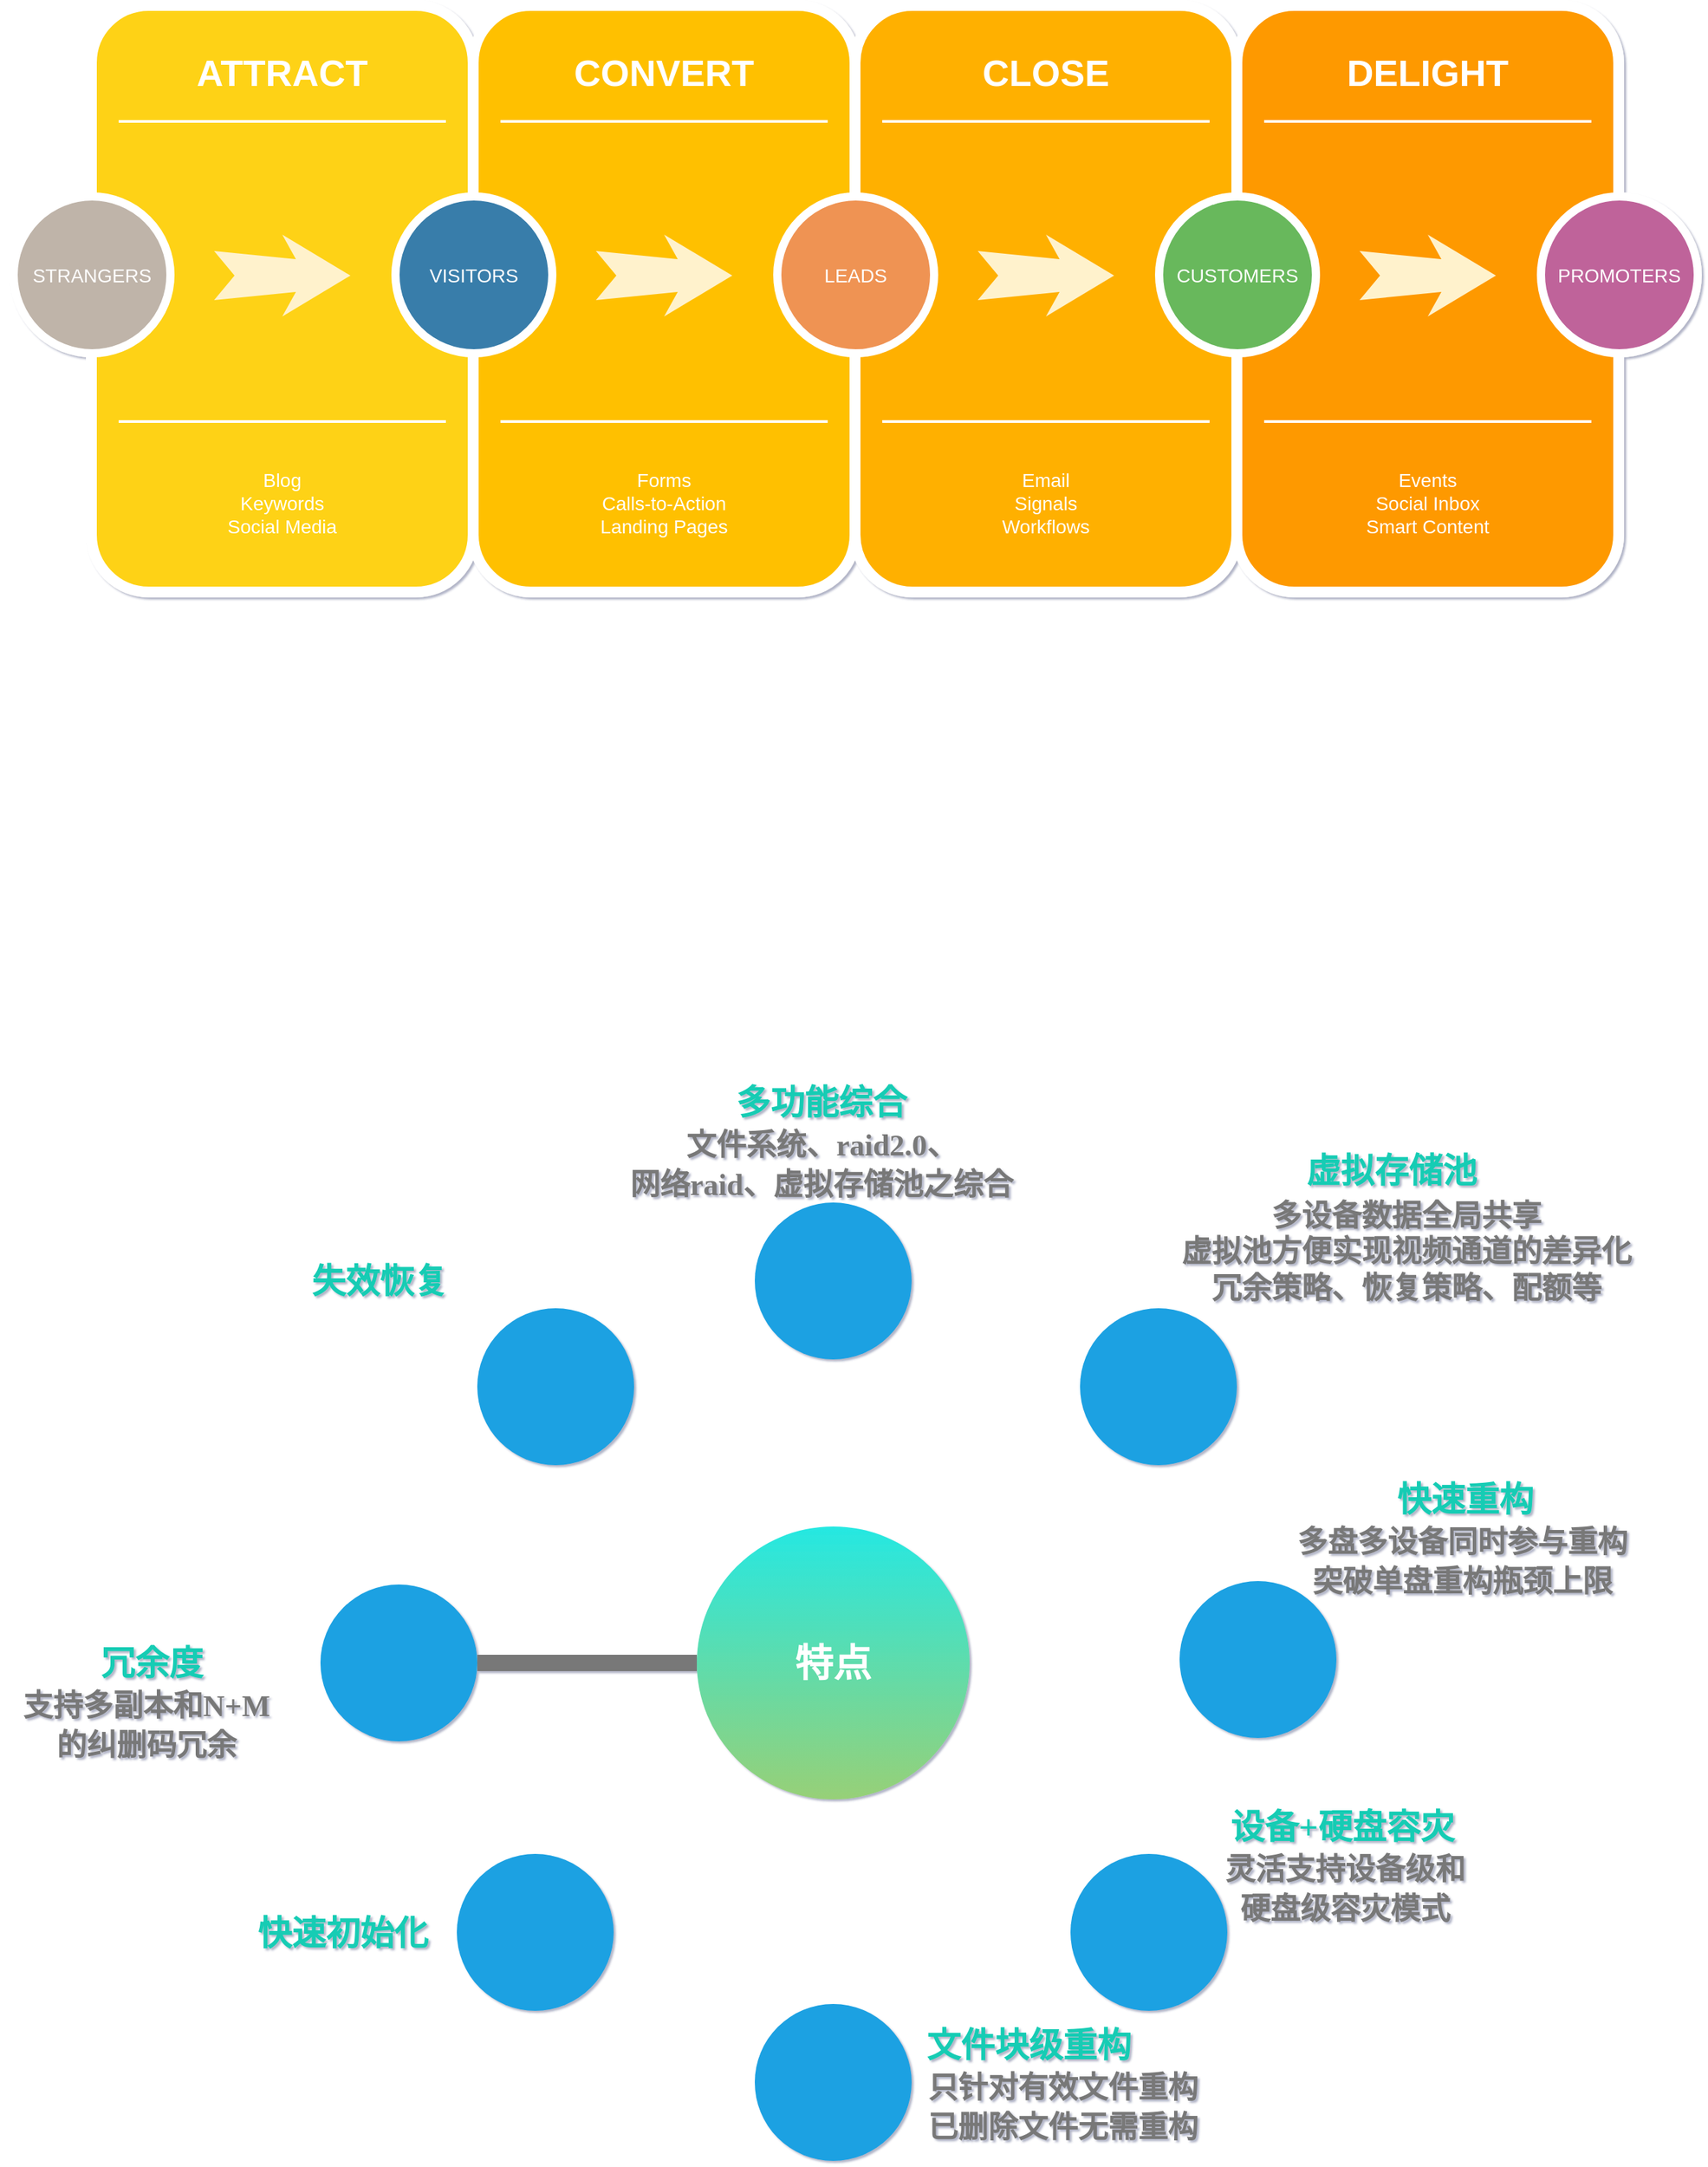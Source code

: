 <mxfile version="16.6.1" type="github">
  <diagram name="Page-1" id="12e1b939-464a-85fe-373e-61e167be1490">
    <mxGraphModel dx="2076" dy="1160" grid="1" gridSize="10" guides="1" tooltips="1" connect="1" arrows="1" fold="1" page="1" pageScale="1.5" pageWidth="1169" pageHeight="826" background="#FFFFFF" math="0" shadow="1">
      <root>
        <mxCell id="0" />
        <mxCell id="1" parent="0" />
        <mxCell id="60da8b9f42644d3a-2" value="" style="whiteSpace=wrap;html=1;rounded=1;shadow=0;strokeWidth=8;fontSize=20;align=center;fillColor=#FED217;strokeColor=#FFFFFF;" parent="1" vertex="1">
          <mxGeometry x="316" y="405" width="280" height="430" as="geometry" />
        </mxCell>
        <mxCell id="60da8b9f42644d3a-3" value="ATTRACT" style="text;html=1;strokeColor=none;fillColor=none;align=center;verticalAlign=middle;whiteSpace=wrap;rounded=0;shadow=0;fontSize=27;fontColor=#FFFFFF;fontStyle=1" parent="1" vertex="1">
          <mxGeometry x="316" y="425" width="280" height="60" as="geometry" />
        </mxCell>
        <mxCell id="60da8b9f42644d3a-4" value="Blog&lt;div&gt;Keywords&lt;/div&gt;&lt;div&gt;Social Media&lt;/div&gt;" style="text;html=1;strokeColor=none;fillColor=none;align=center;verticalAlign=middle;whiteSpace=wrap;rounded=0;shadow=0;fontSize=14;fontColor=#FFFFFF;" parent="1" vertex="1">
          <mxGeometry x="316" y="725" width="280" height="90" as="geometry" />
        </mxCell>
        <mxCell id="60da8b9f42644d3a-6" value="" style="line;strokeWidth=2;html=1;rounded=0;shadow=0;fontSize=27;align=center;fillColor=none;strokeColor=#FFFFFF;" parent="1" vertex="1">
          <mxGeometry x="336" y="485" width="240" height="10" as="geometry" />
        </mxCell>
        <mxCell id="60da8b9f42644d3a-7" value="" style="line;strokeWidth=2;html=1;rounded=0;shadow=0;fontSize=27;align=center;fillColor=none;strokeColor=#FFFFFF;" parent="1" vertex="1">
          <mxGeometry x="336" y="705" width="240" height="10" as="geometry" />
        </mxCell>
        <mxCell id="60da8b9f42644d3a-8" value="STRANGERS" style="ellipse;whiteSpace=wrap;html=1;rounded=0;shadow=0;strokeWidth=6;fontSize=14;align=center;fillColor=#BFB4A9;strokeColor=#FFFFFF;fontColor=#FFFFFF;" parent="1" vertex="1">
          <mxGeometry x="259" y="545" width="115" height="115" as="geometry" />
        </mxCell>
        <mxCell id="60da8b9f42644d3a-9" value="" style="html=1;shadow=0;dashed=0;align=center;verticalAlign=middle;shape=mxgraph.arrows2.stylisedArrow;dy=0.6;dx=40;notch=15;feather=0.4;rounded=0;strokeWidth=1;fontSize=27;strokeColor=none;fillColor=#fff2cc;" parent="1" vertex="1">
          <mxGeometry x="406" y="573" width="100" height="60" as="geometry" />
        </mxCell>
        <mxCell id="60da8b9f42644d3a-17" value="" style="whiteSpace=wrap;html=1;rounded=1;shadow=0;strokeWidth=8;fontSize=20;align=center;fillColor=#FFC001;strokeColor=#FFFFFF;" parent="1" vertex="1">
          <mxGeometry x="596" y="405" width="280" height="430" as="geometry" />
        </mxCell>
        <mxCell id="60da8b9f42644d3a-18" value="CONVERT" style="text;html=1;strokeColor=none;fillColor=none;align=center;verticalAlign=middle;whiteSpace=wrap;rounded=0;shadow=0;fontSize=27;fontColor=#FFFFFF;fontStyle=1" parent="1" vertex="1">
          <mxGeometry x="596" y="425" width="280" height="60" as="geometry" />
        </mxCell>
        <mxCell id="60da8b9f42644d3a-19" value="Forms&lt;div&gt;Calls-to-Action&lt;/div&gt;&lt;div&gt;Landing Pages&lt;/div&gt;" style="text;html=1;strokeColor=none;fillColor=none;align=center;verticalAlign=middle;whiteSpace=wrap;rounded=0;shadow=0;fontSize=14;fontColor=#FFFFFF;" parent="1" vertex="1">
          <mxGeometry x="596" y="725" width="280" height="90" as="geometry" />
        </mxCell>
        <mxCell id="60da8b9f42644d3a-20" value="" style="line;strokeWidth=2;html=1;rounded=0;shadow=0;fontSize=27;align=center;fillColor=none;strokeColor=#FFFFFF;" parent="1" vertex="1">
          <mxGeometry x="616" y="485" width="240" height="10" as="geometry" />
        </mxCell>
        <mxCell id="60da8b9f42644d3a-21" value="" style="line;strokeWidth=2;html=1;rounded=0;shadow=0;fontSize=27;align=center;fillColor=none;strokeColor=#FFFFFF;" parent="1" vertex="1">
          <mxGeometry x="616" y="705" width="240" height="10" as="geometry" />
        </mxCell>
        <mxCell id="60da8b9f42644d3a-22" value="VISITORS" style="ellipse;whiteSpace=wrap;html=1;rounded=0;shadow=0;strokeWidth=6;fontSize=14;align=center;fillColor=#397DAA;strokeColor=#FFFFFF;fontColor=#FFFFFF;" parent="1" vertex="1">
          <mxGeometry x="539" y="545" width="115" height="115" as="geometry" />
        </mxCell>
        <mxCell id="60da8b9f42644d3a-23" value="" style="html=1;shadow=0;dashed=0;align=center;verticalAlign=middle;shape=mxgraph.arrows2.stylisedArrow;dy=0.6;dx=40;notch=15;feather=0.4;rounded=0;strokeWidth=1;fontSize=27;strokeColor=none;fillColor=#fff2cc;" parent="1" vertex="1">
          <mxGeometry x="686" y="573" width="100" height="60" as="geometry" />
        </mxCell>
        <mxCell id="60da8b9f42644d3a-24" value="" style="whiteSpace=wrap;html=1;rounded=1;shadow=0;strokeWidth=8;fontSize=20;align=center;fillColor=#FFB001;strokeColor=#FFFFFF;" parent="1" vertex="1">
          <mxGeometry x="876" y="405" width="280" height="430" as="geometry" />
        </mxCell>
        <mxCell id="60da8b9f42644d3a-25" value="CLOSE" style="text;html=1;strokeColor=none;fillColor=none;align=center;verticalAlign=middle;whiteSpace=wrap;rounded=0;shadow=0;fontSize=27;fontColor=#FFFFFF;fontStyle=1" parent="1" vertex="1">
          <mxGeometry x="876" y="425" width="280" height="60" as="geometry" />
        </mxCell>
        <mxCell id="60da8b9f42644d3a-26" value="Email&lt;div&gt;Signals&lt;/div&gt;&lt;div&gt;Workflows&lt;/div&gt;" style="text;html=1;strokeColor=none;fillColor=none;align=center;verticalAlign=middle;whiteSpace=wrap;rounded=0;shadow=0;fontSize=14;fontColor=#FFFFFF;" parent="1" vertex="1">
          <mxGeometry x="876" y="725" width="280" height="90" as="geometry" />
        </mxCell>
        <mxCell id="60da8b9f42644d3a-27" value="" style="line;strokeWidth=2;html=1;rounded=0;shadow=0;fontSize=27;align=center;fillColor=none;strokeColor=#FFFFFF;" parent="1" vertex="1">
          <mxGeometry x="896" y="485" width="240" height="10" as="geometry" />
        </mxCell>
        <mxCell id="60da8b9f42644d3a-28" value="" style="line;strokeWidth=2;html=1;rounded=0;shadow=0;fontSize=27;align=center;fillColor=none;strokeColor=#FFFFFF;" parent="1" vertex="1">
          <mxGeometry x="896" y="705" width="240" height="10" as="geometry" />
        </mxCell>
        <mxCell id="60da8b9f42644d3a-29" value="LEADS" style="ellipse;whiteSpace=wrap;html=1;rounded=0;shadow=0;strokeWidth=6;fontSize=14;align=center;fillColor=#EF9353;strokeColor=#FFFFFF;fontColor=#FFFFFF;" parent="1" vertex="1">
          <mxGeometry x="819" y="545" width="115" height="115" as="geometry" />
        </mxCell>
        <mxCell id="60da8b9f42644d3a-30" value="" style="html=1;shadow=0;dashed=0;align=center;verticalAlign=middle;shape=mxgraph.arrows2.stylisedArrow;dy=0.6;dx=40;notch=15;feather=0.4;rounded=0;strokeWidth=1;fontSize=27;strokeColor=none;fillColor=#fff2cc;" parent="1" vertex="1">
          <mxGeometry x="966" y="573" width="100" height="60" as="geometry" />
        </mxCell>
        <mxCell id="60da8b9f42644d3a-31" value="" style="whiteSpace=wrap;html=1;rounded=1;shadow=0;strokeWidth=8;fontSize=20;align=center;fillColor=#FE9900;strokeColor=#FFFFFF;" parent="1" vertex="1">
          <mxGeometry x="1156" y="405" width="280" height="430" as="geometry" />
        </mxCell>
        <mxCell id="60da8b9f42644d3a-32" value="DELIGHT" style="text;html=1;strokeColor=none;fillColor=none;align=center;verticalAlign=middle;whiteSpace=wrap;rounded=0;shadow=0;fontSize=27;fontColor=#FFFFFF;fontStyle=1" parent="1" vertex="1">
          <mxGeometry x="1156" y="425" width="280" height="60" as="geometry" />
        </mxCell>
        <mxCell id="60da8b9f42644d3a-33" value="Events&lt;div&gt;Social Inbox&lt;/div&gt;&lt;div&gt;Smart Content&lt;/div&gt;" style="text;html=1;strokeColor=none;fillColor=none;align=center;verticalAlign=middle;whiteSpace=wrap;rounded=0;shadow=0;fontSize=14;fontColor=#FFFFFF;" parent="1" vertex="1">
          <mxGeometry x="1156" y="725" width="280" height="90" as="geometry" />
        </mxCell>
        <mxCell id="60da8b9f42644d3a-34" value="" style="line;strokeWidth=2;html=1;rounded=0;shadow=0;fontSize=27;align=center;fillColor=none;strokeColor=#FFFFFF;" parent="1" vertex="1">
          <mxGeometry x="1176" y="485" width="240" height="10" as="geometry" />
        </mxCell>
        <mxCell id="60da8b9f42644d3a-35" value="" style="line;strokeWidth=2;html=1;rounded=0;shadow=0;fontSize=27;align=center;fillColor=none;strokeColor=#FFFFFF;" parent="1" vertex="1">
          <mxGeometry x="1176" y="705" width="240" height="10" as="geometry" />
        </mxCell>
        <mxCell id="60da8b9f42644d3a-36" value="CUSTOMERS" style="ellipse;whiteSpace=wrap;html=1;rounded=0;shadow=0;strokeWidth=6;fontSize=14;align=center;fillColor=#68B85C;strokeColor=#FFFFFF;fontColor=#FFFFFF;" parent="1" vertex="1">
          <mxGeometry x="1099" y="545" width="115" height="115" as="geometry" />
        </mxCell>
        <mxCell id="60da8b9f42644d3a-37" value="" style="html=1;shadow=0;dashed=0;align=center;verticalAlign=middle;shape=mxgraph.arrows2.stylisedArrow;dy=0.6;dx=40;notch=15;feather=0.4;rounded=0;strokeWidth=1;fontSize=27;strokeColor=none;fillColor=#fff2cc;" parent="1" vertex="1">
          <mxGeometry x="1246" y="573" width="100" height="60" as="geometry" />
        </mxCell>
        <mxCell id="60da8b9f42644d3a-38" value="PROMOTERS" style="ellipse;whiteSpace=wrap;html=1;rounded=0;shadow=0;strokeWidth=6;fontSize=14;align=center;fillColor=#BF639A;strokeColor=#FFFFFF;fontColor=#FFFFFF;" parent="1" vertex="1">
          <mxGeometry x="1379" y="545" width="115" height="115" as="geometry" />
        </mxCell>
        <mxCell id="YdRyRiwWPMBmLy31X0gd-1" value="&lt;font color=&quot;#ffffff&quot; size=&quot;1&quot;&gt;&lt;b style=&quot;font-size: 28px&quot;&gt;特点&lt;/b&gt;&lt;/font&gt;" style="ellipse;whiteSpace=wrap;html=1;rounded=0;shadow=0;strokeWidth=6;fontSize=14;align=center;fillColor=#25E8E2;strokeColor=none;gradientColor=#97d077;" parent="1" vertex="1">
          <mxGeometry x="760" y="1520" width="200" height="200" as="geometry" />
        </mxCell>
        <mxCell id="YdRyRiwWPMBmLy31X0gd-3" value="" style="ellipse;whiteSpace=wrap;html=1;rounded=0;shadow=0;strokeWidth=6;fontSize=14;align=center;fillColor=#1ba1e2;strokeColor=none;fontColor=#ffffff;" parent="1" vertex="1">
          <mxGeometry x="484" y="1562.5" width="115" height="115" as="geometry" />
        </mxCell>
        <mxCell id="YdRyRiwWPMBmLy31X0gd-7" value="&lt;font style=&quot;font-size: 25px&quot; face=&quot;Times New Roman&quot; color=&quot;#14ccb4&quot;&gt;冗余度&lt;/font&gt;" style="text;strokeColor=none;fillColor=none;html=1;fontSize=24;fontStyle=1;verticalAlign=middle;align=center;" parent="1" vertex="1">
          <mxGeometry x="310" y="1600" width="100" height="40" as="geometry" />
        </mxCell>
        <mxCell id="P2MY6x69WWDnwV6V5oNP-16" value="" style="endArrow=none;html=1;rounded=0;fontFamily=Times New Roman;fontSize=25;fontColor=#14CCB4;strokeColor=#787878;strokeWidth=12;entryX=0;entryY=0.5;entryDx=0;entryDy=0;exitX=1;exitY=0.5;exitDx=0;exitDy=0;" edge="1" parent="1" source="YdRyRiwWPMBmLy31X0gd-3" target="YdRyRiwWPMBmLy31X0gd-1">
          <mxGeometry width="50" height="50" relative="1" as="geometry">
            <mxPoint x="354" y="1860" as="sourcePoint" />
            <mxPoint x="404" y="1810" as="targetPoint" />
          </mxGeometry>
        </mxCell>
        <mxCell id="P2MY6x69WWDnwV6V5oNP-17" value="" style="ellipse;whiteSpace=wrap;html=1;rounded=0;shadow=0;strokeWidth=6;fontSize=14;align=center;fillColor=#1ba1e2;strokeColor=none;fontColor=#ffffff;" vertex="1" parent="1">
          <mxGeometry x="584" y="1760" width="115" height="115" as="geometry" />
        </mxCell>
        <mxCell id="P2MY6x69WWDnwV6V5oNP-18" value="" style="ellipse;whiteSpace=wrap;html=1;rounded=0;shadow=0;strokeWidth=6;fontSize=14;align=center;fillColor=#1ba1e2;strokeColor=none;fontColor=#ffffff;" vertex="1" parent="1">
          <mxGeometry x="802.5" y="1870" width="115" height="115" as="geometry" />
        </mxCell>
        <mxCell id="P2MY6x69WWDnwV6V5oNP-19" value="" style="ellipse;whiteSpace=wrap;html=1;rounded=0;shadow=0;strokeWidth=6;fontSize=14;align=center;fillColor=#1ba1e2;strokeColor=none;fontColor=#ffffff;" vertex="1" parent="1">
          <mxGeometry x="1034" y="1760" width="115" height="115" as="geometry" />
        </mxCell>
        <mxCell id="P2MY6x69WWDnwV6V5oNP-20" value="" style="ellipse;whiteSpace=wrap;html=1;rounded=0;shadow=0;strokeWidth=6;fontSize=14;align=center;fillColor=#1ba1e2;strokeColor=none;fontColor=#ffffff;" vertex="1" parent="1">
          <mxGeometry x="1114" y="1560" width="115" height="115" as="geometry" />
        </mxCell>
        <mxCell id="P2MY6x69WWDnwV6V5oNP-21" value="&lt;font color=&quot;#14ccb4&quot; face=&quot;Times New Roman&quot;&gt;&lt;span style=&quot;font-size: 25px&quot;&gt;快速初始化&lt;/span&gt;&lt;/font&gt;" style="text;strokeColor=none;fillColor=none;html=1;fontSize=24;fontStyle=1;verticalAlign=middle;align=center;" vertex="1" parent="1">
          <mxGeometry x="450" y="1797.5" width="100" height="40" as="geometry" />
        </mxCell>
        <mxCell id="P2MY6x69WWDnwV6V5oNP-24" value="&lt;font color=&quot;#14ccb4&quot; face=&quot;Times New Roman&quot;&gt;&lt;span style=&quot;font-size: 25px&quot;&gt;文件块级重构&lt;/span&gt;&lt;/font&gt;" style="text;strokeColor=none;fillColor=none;html=1;fontSize=24;fontStyle=1;verticalAlign=middle;align=center;" vertex="1" parent="1">
          <mxGeometry x="926" y="1880" width="154" height="40" as="geometry" />
        </mxCell>
        <mxCell id="P2MY6x69WWDnwV6V5oNP-25" value="&lt;font color=&quot;#14ccb4&quot; face=&quot;Times New Roman&quot;&gt;&lt;span style=&quot;font-size: 25px&quot;&gt;设备+硬盘容灾&lt;/span&gt;&lt;/font&gt;" style="text;strokeColor=none;fillColor=none;html=1;fontSize=24;fontStyle=1;verticalAlign=middle;align=center;" vertex="1" parent="1">
          <mxGeometry x="1156" y="1720" width="154" height="40" as="geometry" />
        </mxCell>
        <mxCell id="P2MY6x69WWDnwV6V5oNP-26" value="&lt;font color=&quot;#787878&quot; style=&quot;font-size: 22px&quot;&gt;只针对有效文件重构&lt;br&gt;已删除文件无需重构&lt;/font&gt;" style="text;strokeColor=none;fillColor=none;html=1;fontSize=24;fontStyle=1;verticalAlign=middle;align=center;shadow=0;fontFamily=Times New Roman;fontColor=#14CCB4;" vertex="1" parent="1">
          <mxGeometry x="926" y="1920" width="204" height="50" as="geometry" />
        </mxCell>
        <mxCell id="P2MY6x69WWDnwV6V5oNP-27" value="&lt;font color=&quot;#14ccb4&quot; face=&quot;Times New Roman&quot;&gt;&lt;span style=&quot;font-size: 25px&quot;&gt;快速重构&lt;/span&gt;&lt;/font&gt;" style="text;strokeColor=none;fillColor=none;html=1;fontSize=24;fontStyle=1;verticalAlign=middle;align=center;" vertex="1" parent="1">
          <mxGeometry x="1246" y="1480" width="154" height="40" as="geometry" />
        </mxCell>
        <mxCell id="P2MY6x69WWDnwV6V5oNP-28" value="" style="ellipse;whiteSpace=wrap;html=1;rounded=0;shadow=0;strokeWidth=6;fontSize=14;align=center;fillColor=#1ba1e2;strokeColor=none;fontColor=#ffffff;" vertex="1" parent="1">
          <mxGeometry x="1041" y="1360" width="115" height="115" as="geometry" />
        </mxCell>
        <mxCell id="P2MY6x69WWDnwV6V5oNP-29" value="&lt;font color=&quot;#14ccb4&quot; face=&quot;Times New Roman&quot;&gt;&lt;span style=&quot;font-size: 25px&quot;&gt;虚拟存储池&lt;/span&gt;&lt;/font&gt;" style="text;strokeColor=none;fillColor=none;html=1;fontSize=24;fontStyle=1;verticalAlign=middle;align=center;" vertex="1" parent="1">
          <mxGeometry x="1192" y="1239" width="154" height="40" as="geometry" />
        </mxCell>
        <mxCell id="P2MY6x69WWDnwV6V5oNP-30" value="&lt;font color=&quot;#787878&quot; style=&quot;font-size: 22px&quot;&gt;多设备数据全局共享&lt;br style=&quot;font-size: 22px&quot;&gt;虚拟池方便实现视频通道的差异化&lt;br&gt;冗余策略、恢复策略、配额等&lt;br style=&quot;font-size: 22px&quot;&gt;&lt;/font&gt;" style="text;strokeColor=none;fillColor=none;html=1;fontSize=22;fontStyle=1;verticalAlign=middle;align=center;shadow=0;fontFamily=Times New Roman;fontColor=#14CCB4;" vertex="1" parent="1">
          <mxGeometry x="1120" y="1279" width="320" height="80" as="geometry" />
        </mxCell>
        <mxCell id="P2MY6x69WWDnwV6V5oNP-31" value="" style="ellipse;whiteSpace=wrap;html=1;rounded=0;shadow=0;strokeWidth=6;fontSize=14;align=center;fillColor=#1ba1e2;strokeColor=none;fontColor=#ffffff;" vertex="1" parent="1">
          <mxGeometry x="599" y="1360" width="115" height="115" as="geometry" />
        </mxCell>
        <mxCell id="P2MY6x69WWDnwV6V5oNP-32" value="&lt;font color=&quot;#14ccb4&quot; face=&quot;Times New Roman&quot;&gt;&lt;span style=&quot;font-size: 25px&quot;&gt;失效恢复&lt;/span&gt;&lt;/font&gt;" style="text;strokeColor=none;fillColor=none;html=1;fontSize=24;fontStyle=1;verticalAlign=middle;align=center;" vertex="1" parent="1">
          <mxGeometry x="450" y="1320" width="154" height="40" as="geometry" />
        </mxCell>
        <mxCell id="P2MY6x69WWDnwV6V5oNP-33" value="&lt;font color=&quot;#787878&quot; style=&quot;font-size: 22px&quot;&gt;多盘多设备同时参与重构&lt;br&gt;突破单盘重构瓶颈上限&lt;br&gt;&lt;/font&gt;" style="text;strokeColor=none;fillColor=none;html=1;fontSize=24;fontStyle=1;verticalAlign=middle;align=center;shadow=0;fontFamily=Times New Roman;fontColor=#14CCB4;" vertex="1" parent="1">
          <mxGeometry x="1192" y="1520" width="258" height="50" as="geometry" />
        </mxCell>
        <mxCell id="P2MY6x69WWDnwV6V5oNP-34" value="" style="ellipse;whiteSpace=wrap;html=1;rounded=0;shadow=0;strokeWidth=6;fontSize=14;align=center;fillColor=#1ba1e2;strokeColor=none;fontColor=#ffffff;" vertex="1" parent="1">
          <mxGeometry x="802.5" y="1282.5" width="115" height="115" as="geometry" />
        </mxCell>
        <mxCell id="P2MY6x69WWDnwV6V5oNP-36" value="&lt;font color=&quot;#14ccb4&quot; face=&quot;Times New Roman&quot;&gt;&lt;span style=&quot;font-size: 25px&quot;&gt;多功能综合&lt;/span&gt;&lt;/font&gt;" style="text;strokeColor=none;fillColor=none;html=1;fontSize=24;fontStyle=1;verticalAlign=middle;align=center;" vertex="1" parent="1">
          <mxGeometry x="776" y="1189" width="150" height="40" as="geometry" />
        </mxCell>
        <mxCell id="P2MY6x69WWDnwV6V5oNP-37" value="&lt;font color=&quot;#787878&quot; style=&quot;font-size: 22px&quot;&gt;文件系统、raid2.0、&lt;br&gt;网络raid、虚拟存储池之综合&lt;br&gt;&lt;/font&gt;" style="text;strokeColor=none;fillColor=none;html=1;fontSize=24;fontStyle=1;verticalAlign=middle;align=center;shadow=0;fontFamily=Times New Roman;fontColor=#14CCB4;" vertex="1" parent="1">
          <mxGeometry x="701" y="1229" width="300" height="50" as="geometry" />
        </mxCell>
        <mxCell id="P2MY6x69WWDnwV6V5oNP-38" value="&lt;font color=&quot;#787878&quot; style=&quot;font-size: 22px&quot;&gt;支持多副本和N+M&lt;br&gt;的纠删码冗余&lt;br&gt;&lt;/font&gt;" style="text;strokeColor=none;fillColor=none;html=1;fontSize=24;fontStyle=1;verticalAlign=middle;align=center;shadow=0;fontFamily=Times New Roman;fontColor=#14CCB4;" vertex="1" parent="1">
          <mxGeometry x="249" y="1640" width="214" height="50" as="geometry" />
        </mxCell>
        <mxCell id="P2MY6x69WWDnwV6V5oNP-43" value="&lt;font color=&quot;#787878&quot; style=&quot;font-size: 22px&quot;&gt;灵活支持设备级和&lt;br&gt;硬盘级容灾模式&lt;br&gt;&lt;/font&gt;" style="text;strokeColor=none;fillColor=none;html=1;fontSize=24;fontStyle=1;verticalAlign=middle;align=center;shadow=0;fontFamily=Times New Roman;fontColor=#14CCB4;" vertex="1" parent="1">
          <mxGeometry x="1149" y="1760" width="171" height="50" as="geometry" />
        </mxCell>
      </root>
    </mxGraphModel>
  </diagram>
</mxfile>

